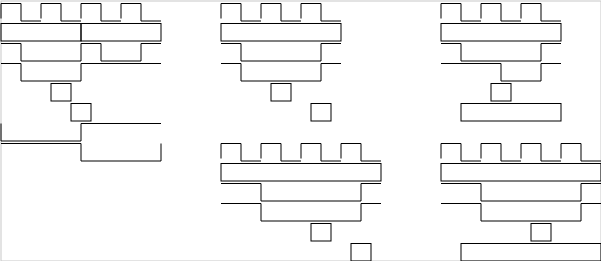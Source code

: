 <?xml version="1.0" encoding="UTF-8"?>
<dia:diagram xmlns:dia="http://www.lysator.liu.se/~alla/dia/">
  <dia:layer name="Background" visible="true" active="true">
    <dia:object type="Standard - Box" version="0" id="O0">
      <dia:attribute name="obj_pos">
        <dia:point val="8,9"/>
      </dia:attribute>
      <dia:attribute name="obj_bb">
        <dia:rectangle val="8,9;38,22"/>
      </dia:attribute>
      <dia:attribute name="elem_corner">
        <dia:point val="8,9"/>
      </dia:attribute>
      <dia:attribute name="elem_width">
        <dia:real val="30"/>
      </dia:attribute>
      <dia:attribute name="elem_height">
        <dia:real val="13"/>
      </dia:attribute>
      <dia:attribute name="border_width">
        <dia:real val="0"/>
      </dia:attribute>
      <dia:attribute name="border_color">
        <dia:color val="#c7c7c7"/>
      </dia:attribute>
      <dia:attribute name="show_background">
        <dia:boolean val="false"/>
      </dia:attribute>
    </dia:object>
    <dia:object type="Standard - Line" version="0" id="O1">
      <dia:attribute name="obj_pos">
        <dia:point val="8,9.875"/>
      </dia:attribute>
      <dia:attribute name="obj_bb">
        <dia:rectangle val="8,9.125;8,9.875"/>
      </dia:attribute>
      <dia:attribute name="conn_endpoints">
        <dia:point val="8,9.875"/>
        <dia:point val="8,9.125"/>
      </dia:attribute>
      <dia:attribute name="numcp">
        <dia:int val="1"/>
      </dia:attribute>
      <dia:attribute name="line_width">
        <dia:real val="0"/>
      </dia:attribute>
    </dia:object>
    <dia:object type="Standard - Line" version="0" id="O2">
      <dia:attribute name="obj_pos">
        <dia:point val="8,9.125"/>
      </dia:attribute>
      <dia:attribute name="obj_bb">
        <dia:rectangle val="8,9.125;9,9.125"/>
      </dia:attribute>
      <dia:attribute name="conn_endpoints">
        <dia:point val="8,9.125"/>
        <dia:point val="9,9.125"/>
      </dia:attribute>
      <dia:attribute name="numcp">
        <dia:int val="1"/>
      </dia:attribute>
      <dia:attribute name="line_width">
        <dia:real val="0"/>
      </dia:attribute>
    </dia:object>
    <dia:object type="Standard - Line" version="0" id="O3">
      <dia:attribute name="obj_pos">
        <dia:point val="9,9.125"/>
      </dia:attribute>
      <dia:attribute name="obj_bb">
        <dia:rectangle val="9,9.125;9,10"/>
      </dia:attribute>
      <dia:attribute name="conn_endpoints">
        <dia:point val="9,9.125"/>
        <dia:point val="9,10"/>
      </dia:attribute>
      <dia:attribute name="numcp">
        <dia:int val="1"/>
      </dia:attribute>
      <dia:attribute name="line_width">
        <dia:real val="0"/>
      </dia:attribute>
    </dia:object>
    <dia:object type="Standard - Line" version="0" id="O4">
      <dia:attribute name="obj_pos">
        <dia:point val="9,10"/>
      </dia:attribute>
      <dia:attribute name="obj_bb">
        <dia:rectangle val="9,10;10,10"/>
      </dia:attribute>
      <dia:attribute name="conn_endpoints">
        <dia:point val="9,10"/>
        <dia:point val="10,10"/>
      </dia:attribute>
      <dia:attribute name="numcp">
        <dia:int val="1"/>
      </dia:attribute>
      <dia:attribute name="line_width">
        <dia:real val="0"/>
      </dia:attribute>
    </dia:object>
    <dia:object type="Standard - Line" version="0" id="O5">
      <dia:attribute name="obj_pos">
        <dia:point val="10,9.875"/>
      </dia:attribute>
      <dia:attribute name="obj_bb">
        <dia:rectangle val="10,9.125;10,9.875"/>
      </dia:attribute>
      <dia:attribute name="conn_endpoints">
        <dia:point val="10,9.875"/>
        <dia:point val="10,9.125"/>
      </dia:attribute>
      <dia:attribute name="numcp">
        <dia:int val="1"/>
      </dia:attribute>
      <dia:attribute name="line_width">
        <dia:real val="0"/>
      </dia:attribute>
    </dia:object>
    <dia:object type="Standard - Line" version="0" id="O6">
      <dia:attribute name="obj_pos">
        <dia:point val="10,9.125"/>
      </dia:attribute>
      <dia:attribute name="obj_bb">
        <dia:rectangle val="10,9.125;11,9.125"/>
      </dia:attribute>
      <dia:attribute name="conn_endpoints">
        <dia:point val="10,9.125"/>
        <dia:point val="11,9.125"/>
      </dia:attribute>
      <dia:attribute name="numcp">
        <dia:int val="1"/>
      </dia:attribute>
      <dia:attribute name="line_width">
        <dia:real val="0"/>
      </dia:attribute>
    </dia:object>
    <dia:object type="Standard - Line" version="0" id="O7">
      <dia:attribute name="obj_pos">
        <dia:point val="11,9.125"/>
      </dia:attribute>
      <dia:attribute name="obj_bb">
        <dia:rectangle val="11,9.125;11,10"/>
      </dia:attribute>
      <dia:attribute name="conn_endpoints">
        <dia:point val="11,9.125"/>
        <dia:point val="11,10"/>
      </dia:attribute>
      <dia:attribute name="numcp">
        <dia:int val="1"/>
      </dia:attribute>
      <dia:attribute name="line_width">
        <dia:real val="0"/>
      </dia:attribute>
    </dia:object>
    <dia:object type="Standard - Line" version="0" id="O8">
      <dia:attribute name="obj_pos">
        <dia:point val="11,10"/>
      </dia:attribute>
      <dia:attribute name="obj_bb">
        <dia:rectangle val="11,10;12,10"/>
      </dia:attribute>
      <dia:attribute name="conn_endpoints">
        <dia:point val="11,10"/>
        <dia:point val="12,10"/>
      </dia:attribute>
      <dia:attribute name="numcp">
        <dia:int val="1"/>
      </dia:attribute>
      <dia:attribute name="line_width">
        <dia:real val="0"/>
      </dia:attribute>
    </dia:object>
    <dia:object type="Standard - Line" version="0" id="O9">
      <dia:attribute name="obj_pos">
        <dia:point val="12,9.875"/>
      </dia:attribute>
      <dia:attribute name="obj_bb">
        <dia:rectangle val="12,9.125;12,9.875"/>
      </dia:attribute>
      <dia:attribute name="conn_endpoints">
        <dia:point val="12,9.875"/>
        <dia:point val="12,9.125"/>
      </dia:attribute>
      <dia:attribute name="numcp">
        <dia:int val="1"/>
      </dia:attribute>
      <dia:attribute name="line_width">
        <dia:real val="0"/>
      </dia:attribute>
    </dia:object>
    <dia:object type="Standard - Line" version="0" id="O10">
      <dia:attribute name="obj_pos">
        <dia:point val="12,9.125"/>
      </dia:attribute>
      <dia:attribute name="obj_bb">
        <dia:rectangle val="12,9.125;13,9.125"/>
      </dia:attribute>
      <dia:attribute name="conn_endpoints">
        <dia:point val="12,9.125"/>
        <dia:point val="13,9.125"/>
      </dia:attribute>
      <dia:attribute name="numcp">
        <dia:int val="1"/>
      </dia:attribute>
      <dia:attribute name="line_width">
        <dia:real val="0"/>
      </dia:attribute>
    </dia:object>
    <dia:object type="Standard - Line" version="0" id="O11">
      <dia:attribute name="obj_pos">
        <dia:point val="13,9.125"/>
      </dia:attribute>
      <dia:attribute name="obj_bb">
        <dia:rectangle val="13,9.125;13,10"/>
      </dia:attribute>
      <dia:attribute name="conn_endpoints">
        <dia:point val="13,9.125"/>
        <dia:point val="13,10"/>
      </dia:attribute>
      <dia:attribute name="numcp">
        <dia:int val="1"/>
      </dia:attribute>
      <dia:attribute name="line_width">
        <dia:real val="0"/>
      </dia:attribute>
    </dia:object>
    <dia:object type="Standard - Line" version="0" id="O12">
      <dia:attribute name="obj_pos">
        <dia:point val="13,10"/>
      </dia:attribute>
      <dia:attribute name="obj_bb">
        <dia:rectangle val="13,10;14,10"/>
      </dia:attribute>
      <dia:attribute name="conn_endpoints">
        <dia:point val="13,10"/>
        <dia:point val="14,10"/>
      </dia:attribute>
      <dia:attribute name="numcp">
        <dia:int val="1"/>
      </dia:attribute>
      <dia:attribute name="line_width">
        <dia:real val="0"/>
      </dia:attribute>
    </dia:object>
    <dia:object type="Standard - Line" version="0" id="O13">
      <dia:attribute name="obj_pos">
        <dia:point val="14,9.875"/>
      </dia:attribute>
      <dia:attribute name="obj_bb">
        <dia:rectangle val="14,9.125;14,9.875"/>
      </dia:attribute>
      <dia:attribute name="conn_endpoints">
        <dia:point val="14,9.875"/>
        <dia:point val="14,9.125"/>
      </dia:attribute>
      <dia:attribute name="numcp">
        <dia:int val="1"/>
      </dia:attribute>
      <dia:attribute name="line_width">
        <dia:real val="0"/>
      </dia:attribute>
    </dia:object>
    <dia:object type="Standard - Line" version="0" id="O14">
      <dia:attribute name="obj_pos">
        <dia:point val="14,9.125"/>
      </dia:attribute>
      <dia:attribute name="obj_bb">
        <dia:rectangle val="14,9.125;15,9.125"/>
      </dia:attribute>
      <dia:attribute name="conn_endpoints">
        <dia:point val="14,9.125"/>
        <dia:point val="15,9.125"/>
      </dia:attribute>
      <dia:attribute name="numcp">
        <dia:int val="1"/>
      </dia:attribute>
      <dia:attribute name="line_width">
        <dia:real val="0"/>
      </dia:attribute>
    </dia:object>
    <dia:object type="Standard - Line" version="0" id="O15">
      <dia:attribute name="obj_pos">
        <dia:point val="15,9.125"/>
      </dia:attribute>
      <dia:attribute name="obj_bb">
        <dia:rectangle val="15,9.125;15,10"/>
      </dia:attribute>
      <dia:attribute name="conn_endpoints">
        <dia:point val="15,9.125"/>
        <dia:point val="15,10"/>
      </dia:attribute>
      <dia:attribute name="numcp">
        <dia:int val="1"/>
      </dia:attribute>
      <dia:attribute name="line_width">
        <dia:real val="0"/>
      </dia:attribute>
    </dia:object>
    <dia:object type="Standard - Line" version="0" id="O16">
      <dia:attribute name="obj_pos">
        <dia:point val="15,10"/>
      </dia:attribute>
      <dia:attribute name="obj_bb">
        <dia:rectangle val="15,10;16,10"/>
      </dia:attribute>
      <dia:attribute name="conn_endpoints">
        <dia:point val="15,10"/>
        <dia:point val="16,10"/>
      </dia:attribute>
      <dia:attribute name="numcp">
        <dia:int val="1"/>
      </dia:attribute>
      <dia:attribute name="line_width">
        <dia:real val="0"/>
      </dia:attribute>
    </dia:object>
    <dia:object type="Standard - Box" version="0" id="O17">
      <dia:attribute name="obj_pos">
        <dia:point val="8,10.125"/>
      </dia:attribute>
      <dia:attribute name="obj_bb">
        <dia:rectangle val="8,10.125;12,11"/>
      </dia:attribute>
      <dia:attribute name="elem_corner">
        <dia:point val="8,10.125"/>
      </dia:attribute>
      <dia:attribute name="elem_width">
        <dia:real val="4"/>
      </dia:attribute>
      <dia:attribute name="elem_height">
        <dia:real val="0.875"/>
      </dia:attribute>
      <dia:attribute name="border_width">
        <dia:real val="0"/>
      </dia:attribute>
      <dia:attribute name="show_background">
        <dia:boolean val="false"/>
      </dia:attribute>
    </dia:object>
    <dia:object type="Standard - Box" version="0" id="O18">
      <dia:attribute name="obj_pos">
        <dia:point val="12,10.125"/>
      </dia:attribute>
      <dia:attribute name="obj_bb">
        <dia:rectangle val="12,10.125;16,11"/>
      </dia:attribute>
      <dia:attribute name="elem_corner">
        <dia:point val="12,10.125"/>
      </dia:attribute>
      <dia:attribute name="elem_width">
        <dia:real val="4"/>
      </dia:attribute>
      <dia:attribute name="elem_height">
        <dia:real val="0.875"/>
      </dia:attribute>
      <dia:attribute name="border_width">
        <dia:real val="0"/>
      </dia:attribute>
      <dia:attribute name="show_background">
        <dia:boolean val="false"/>
      </dia:attribute>
    </dia:object>
    <dia:object type="Standard - Line" version="0" id="O19">
      <dia:attribute name="obj_pos">
        <dia:point val="8,11.125"/>
      </dia:attribute>
      <dia:attribute name="obj_bb">
        <dia:rectangle val="8,11.125;9,11.125"/>
      </dia:attribute>
      <dia:attribute name="conn_endpoints">
        <dia:point val="8,11.125"/>
        <dia:point val="9,11.125"/>
      </dia:attribute>
      <dia:attribute name="numcp">
        <dia:int val="1"/>
      </dia:attribute>
      <dia:attribute name="line_width">
        <dia:real val="0"/>
      </dia:attribute>
    </dia:object>
    <dia:object type="Standard - Line" version="0" id="O20">
      <dia:attribute name="obj_pos">
        <dia:point val="9,11.125"/>
      </dia:attribute>
      <dia:attribute name="obj_bb">
        <dia:rectangle val="9,11.125;9,12"/>
      </dia:attribute>
      <dia:attribute name="conn_endpoints">
        <dia:point val="9,11.125"/>
        <dia:point val="9,12"/>
      </dia:attribute>
      <dia:attribute name="numcp">
        <dia:int val="1"/>
      </dia:attribute>
      <dia:attribute name="line_width">
        <dia:real val="0"/>
      </dia:attribute>
    </dia:object>
    <dia:object type="Standard - Line" version="0" id="O21">
      <dia:attribute name="obj_pos">
        <dia:point val="9,12"/>
      </dia:attribute>
      <dia:attribute name="obj_bb">
        <dia:rectangle val="9,12;12,12"/>
      </dia:attribute>
      <dia:attribute name="conn_endpoints">
        <dia:point val="9,12"/>
        <dia:point val="12,12"/>
      </dia:attribute>
      <dia:attribute name="numcp">
        <dia:int val="1"/>
      </dia:attribute>
      <dia:attribute name="line_width">
        <dia:real val="0"/>
      </dia:attribute>
    </dia:object>
    <dia:object type="Standard - Line" version="0" id="O22">
      <dia:attribute name="obj_pos">
        <dia:point val="12,12"/>
      </dia:attribute>
      <dia:attribute name="obj_bb">
        <dia:rectangle val="12,11.125;12,12"/>
      </dia:attribute>
      <dia:attribute name="conn_endpoints">
        <dia:point val="12,12"/>
        <dia:point val="12,11.125"/>
      </dia:attribute>
      <dia:attribute name="numcp">
        <dia:int val="1"/>
      </dia:attribute>
      <dia:attribute name="line_width">
        <dia:real val="0"/>
      </dia:attribute>
    </dia:object>
    <dia:object type="Standard - Line" version="0" id="O23">
      <dia:attribute name="obj_pos">
        <dia:point val="12,11.125"/>
      </dia:attribute>
      <dia:attribute name="obj_bb">
        <dia:rectangle val="12,11.125;13,11.125"/>
      </dia:attribute>
      <dia:attribute name="conn_endpoints">
        <dia:point val="12,11.125"/>
        <dia:point val="13,11.125"/>
      </dia:attribute>
      <dia:attribute name="numcp">
        <dia:int val="1"/>
      </dia:attribute>
      <dia:attribute name="line_width">
        <dia:real val="0"/>
      </dia:attribute>
    </dia:object>
    <dia:object type="Standard - Line" version="0" id="O24">
      <dia:attribute name="obj_pos">
        <dia:point val="13,11.125"/>
      </dia:attribute>
      <dia:attribute name="obj_bb">
        <dia:rectangle val="13,11.125;13,12"/>
      </dia:attribute>
      <dia:attribute name="conn_endpoints">
        <dia:point val="13,11.125"/>
        <dia:point val="13,12"/>
      </dia:attribute>
      <dia:attribute name="numcp">
        <dia:int val="1"/>
      </dia:attribute>
      <dia:attribute name="line_width">
        <dia:real val="0"/>
      </dia:attribute>
    </dia:object>
    <dia:object type="Standard - Line" version="0" id="O25">
      <dia:attribute name="obj_pos">
        <dia:point val="13,12"/>
      </dia:attribute>
      <dia:attribute name="obj_bb">
        <dia:rectangle val="13,12;15,12"/>
      </dia:attribute>
      <dia:attribute name="conn_endpoints">
        <dia:point val="13,12"/>
        <dia:point val="15,12"/>
      </dia:attribute>
      <dia:attribute name="numcp">
        <dia:int val="1"/>
      </dia:attribute>
      <dia:attribute name="line_width">
        <dia:real val="0"/>
      </dia:attribute>
    </dia:object>
    <dia:object type="Standard - Line" version="0" id="O26">
      <dia:attribute name="obj_pos">
        <dia:point val="15,12"/>
      </dia:attribute>
      <dia:attribute name="obj_bb">
        <dia:rectangle val="15,11.125;15,12"/>
      </dia:attribute>
      <dia:attribute name="conn_endpoints">
        <dia:point val="15,12"/>
        <dia:point val="15,11.125"/>
      </dia:attribute>
      <dia:attribute name="numcp">
        <dia:int val="1"/>
      </dia:attribute>
      <dia:attribute name="line_width">
        <dia:real val="0"/>
      </dia:attribute>
    </dia:object>
    <dia:object type="Standard - Line" version="0" id="O27">
      <dia:attribute name="obj_pos">
        <dia:point val="15,11.125"/>
      </dia:attribute>
      <dia:attribute name="obj_bb">
        <dia:rectangle val="15,11.125;16,11.125"/>
      </dia:attribute>
      <dia:attribute name="conn_endpoints">
        <dia:point val="15,11.125"/>
        <dia:point val="16,11.125"/>
      </dia:attribute>
      <dia:attribute name="numcp">
        <dia:int val="1"/>
      </dia:attribute>
      <dia:attribute name="line_width">
        <dia:real val="0"/>
      </dia:attribute>
    </dia:object>
    <dia:object type="Standard - Line" version="0" id="O28">
      <dia:attribute name="obj_pos">
        <dia:point val="8,12.125"/>
      </dia:attribute>
      <dia:attribute name="obj_bb">
        <dia:rectangle val="8,12.125;9,12.125"/>
      </dia:attribute>
      <dia:attribute name="conn_endpoints">
        <dia:point val="8,12.125"/>
        <dia:point val="9,12.125"/>
      </dia:attribute>
      <dia:attribute name="numcp">
        <dia:int val="1"/>
      </dia:attribute>
      <dia:attribute name="line_width">
        <dia:real val="0"/>
      </dia:attribute>
    </dia:object>
    <dia:object type="Standard - Line" version="0" id="O29">
      <dia:attribute name="obj_pos">
        <dia:point val="9,12.125"/>
      </dia:attribute>
      <dia:attribute name="obj_bb">
        <dia:rectangle val="9,12.125;9,13"/>
      </dia:attribute>
      <dia:attribute name="conn_endpoints">
        <dia:point val="9,12.125"/>
        <dia:point val="9,13"/>
      </dia:attribute>
      <dia:attribute name="numcp">
        <dia:int val="1"/>
      </dia:attribute>
      <dia:attribute name="line_width">
        <dia:real val="0"/>
      </dia:attribute>
    </dia:object>
    <dia:object type="Standard - Line" version="0" id="O30">
      <dia:attribute name="obj_pos">
        <dia:point val="9,13"/>
      </dia:attribute>
      <dia:attribute name="obj_bb">
        <dia:rectangle val="9,13;12,13"/>
      </dia:attribute>
      <dia:attribute name="conn_endpoints">
        <dia:point val="9,13"/>
        <dia:point val="12,13"/>
      </dia:attribute>
      <dia:attribute name="numcp">
        <dia:int val="1"/>
      </dia:attribute>
      <dia:attribute name="line_width">
        <dia:real val="0"/>
      </dia:attribute>
    </dia:object>
    <dia:object type="Standard - Line" version="0" id="O31">
      <dia:attribute name="obj_pos">
        <dia:point val="12,13"/>
      </dia:attribute>
      <dia:attribute name="obj_bb">
        <dia:rectangle val="12,12.125;12,13"/>
      </dia:attribute>
      <dia:attribute name="conn_endpoints">
        <dia:point val="12,13"/>
        <dia:point val="12,12.125"/>
      </dia:attribute>
      <dia:attribute name="numcp">
        <dia:int val="1"/>
      </dia:attribute>
      <dia:attribute name="line_width">
        <dia:real val="0"/>
      </dia:attribute>
    </dia:object>
    <dia:object type="Standard - Line" version="0" id="O32">
      <dia:attribute name="obj_pos">
        <dia:point val="12,12.125"/>
      </dia:attribute>
      <dia:attribute name="obj_bb">
        <dia:rectangle val="12,12.125;16,12.125"/>
      </dia:attribute>
      <dia:attribute name="conn_endpoints">
        <dia:point val="12,12.125"/>
        <dia:point val="16,12.125"/>
      </dia:attribute>
      <dia:attribute name="numcp">
        <dia:int val="1"/>
      </dia:attribute>
      <dia:attribute name="line_width">
        <dia:real val="0"/>
      </dia:attribute>
    </dia:object>
    <dia:object type="Standard - Line" version="0" id="O33">
      <dia:attribute name="obj_pos">
        <dia:point val="8,15.125"/>
      </dia:attribute>
      <dia:attribute name="obj_bb">
        <dia:rectangle val="8,15.125;8,16"/>
      </dia:attribute>
      <dia:attribute name="conn_endpoints">
        <dia:point val="8,15.125"/>
        <dia:point val="8,16"/>
      </dia:attribute>
      <dia:attribute name="numcp">
        <dia:int val="1"/>
      </dia:attribute>
      <dia:attribute name="line_width">
        <dia:real val="0"/>
      </dia:attribute>
    </dia:object>
    <dia:object type="Standard - Line" version="0" id="O34">
      <dia:attribute name="obj_pos">
        <dia:point val="8,16"/>
      </dia:attribute>
      <dia:attribute name="obj_bb">
        <dia:rectangle val="8,16;12,16"/>
      </dia:attribute>
      <dia:attribute name="conn_endpoints">
        <dia:point val="8,16"/>
        <dia:point val="12,16"/>
      </dia:attribute>
      <dia:attribute name="numcp">
        <dia:int val="1"/>
      </dia:attribute>
      <dia:attribute name="line_width">
        <dia:real val="0"/>
      </dia:attribute>
    </dia:object>
    <dia:object type="Standard - Line" version="0" id="O35">
      <dia:attribute name="obj_pos">
        <dia:point val="12,16"/>
      </dia:attribute>
      <dia:attribute name="obj_bb">
        <dia:rectangle val="12,15.125;12,16"/>
      </dia:attribute>
      <dia:attribute name="conn_endpoints">
        <dia:point val="12,16"/>
        <dia:point val="12,15.125"/>
      </dia:attribute>
      <dia:attribute name="numcp">
        <dia:int val="1"/>
      </dia:attribute>
      <dia:attribute name="line_width">
        <dia:real val="0"/>
      </dia:attribute>
    </dia:object>
    <dia:object type="Standard - Line" version="0" id="O36">
      <dia:attribute name="obj_pos">
        <dia:point val="12,15.125"/>
      </dia:attribute>
      <dia:attribute name="obj_bb">
        <dia:rectangle val="12,15.125;16,15.125"/>
      </dia:attribute>
      <dia:attribute name="conn_endpoints">
        <dia:point val="12,15.125"/>
        <dia:point val="16,15.125"/>
      </dia:attribute>
      <dia:attribute name="numcp">
        <dia:int val="1"/>
      </dia:attribute>
      <dia:attribute name="line_width">
        <dia:real val="0"/>
      </dia:attribute>
    </dia:object>
    <dia:object type="Standard - Line" version="0" id="O37">
      <dia:attribute name="obj_pos">
        <dia:point val="8,16.125"/>
      </dia:attribute>
      <dia:attribute name="obj_bb">
        <dia:rectangle val="8,16.125;12,16.125"/>
      </dia:attribute>
      <dia:attribute name="conn_endpoints">
        <dia:point val="8,16.125"/>
        <dia:point val="12,16.125"/>
      </dia:attribute>
      <dia:attribute name="numcp">
        <dia:int val="1"/>
      </dia:attribute>
      <dia:attribute name="line_width">
        <dia:real val="0"/>
      </dia:attribute>
    </dia:object>
    <dia:object type="Standard - Line" version="0" id="O38">
      <dia:attribute name="obj_pos">
        <dia:point val="12,16.125"/>
      </dia:attribute>
      <dia:attribute name="obj_bb">
        <dia:rectangle val="12,16.125;12,17"/>
      </dia:attribute>
      <dia:attribute name="conn_endpoints">
        <dia:point val="12,16.125"/>
        <dia:point val="12,17"/>
      </dia:attribute>
      <dia:attribute name="numcp">
        <dia:int val="1"/>
      </dia:attribute>
      <dia:attribute name="line_width">
        <dia:real val="0"/>
      </dia:attribute>
    </dia:object>
    <dia:object type="Standard - Line" version="0" id="O39">
      <dia:attribute name="obj_pos">
        <dia:point val="12,17"/>
      </dia:attribute>
      <dia:attribute name="obj_bb">
        <dia:rectangle val="12,17;16,17"/>
      </dia:attribute>
      <dia:attribute name="conn_endpoints">
        <dia:point val="12,17"/>
        <dia:point val="16,17"/>
      </dia:attribute>
      <dia:attribute name="numcp">
        <dia:int val="1"/>
      </dia:attribute>
      <dia:attribute name="line_width">
        <dia:real val="0"/>
      </dia:attribute>
    </dia:object>
    <dia:object type="Standard - Line" version="0" id="O40">
      <dia:attribute name="obj_pos">
        <dia:point val="16,17"/>
      </dia:attribute>
      <dia:attribute name="obj_bb">
        <dia:rectangle val="16,16.125;16,17"/>
      </dia:attribute>
      <dia:attribute name="conn_endpoints">
        <dia:point val="16,17"/>
        <dia:point val="16,16.125"/>
      </dia:attribute>
      <dia:attribute name="numcp">
        <dia:int val="1"/>
      </dia:attribute>
      <dia:attribute name="line_width">
        <dia:real val="0"/>
      </dia:attribute>
    </dia:object>
    <dia:object type="Standard - Box" version="0" id="O41">
      <dia:attribute name="obj_pos">
        <dia:point val="10.5,13.125"/>
      </dia:attribute>
      <dia:attribute name="obj_bb">
        <dia:rectangle val="10.5,13.125;11.5,14"/>
      </dia:attribute>
      <dia:attribute name="elem_corner">
        <dia:point val="10.5,13.125"/>
      </dia:attribute>
      <dia:attribute name="elem_width">
        <dia:real val="1"/>
      </dia:attribute>
      <dia:attribute name="elem_height">
        <dia:real val="0.875"/>
      </dia:attribute>
      <dia:attribute name="border_width">
        <dia:real val="0"/>
      </dia:attribute>
      <dia:attribute name="show_background">
        <dia:boolean val="false"/>
      </dia:attribute>
    </dia:object>
    <dia:object type="Standard - Box" version="0" id="O42">
      <dia:attribute name="obj_pos">
        <dia:point val="11.5,14.125"/>
      </dia:attribute>
      <dia:attribute name="obj_bb">
        <dia:rectangle val="11.5,14.125;12.5,15"/>
      </dia:attribute>
      <dia:attribute name="elem_corner">
        <dia:point val="11.5,14.125"/>
      </dia:attribute>
      <dia:attribute name="elem_width">
        <dia:real val="1"/>
      </dia:attribute>
      <dia:attribute name="elem_height">
        <dia:real val="0.875"/>
      </dia:attribute>
      <dia:attribute name="border_width">
        <dia:real val="0"/>
      </dia:attribute>
      <dia:attribute name="show_background">
        <dia:boolean val="false"/>
      </dia:attribute>
    </dia:object>
    <dia:object type="Standard - Line" version="0" id="O43">
      <dia:attribute name="obj_pos">
        <dia:point val="19,9.875"/>
      </dia:attribute>
      <dia:attribute name="obj_bb">
        <dia:rectangle val="19,9.125;19,9.875"/>
      </dia:attribute>
      <dia:attribute name="conn_endpoints">
        <dia:point val="19,9.875"/>
        <dia:point val="19,9.125"/>
      </dia:attribute>
      <dia:attribute name="numcp">
        <dia:int val="1"/>
      </dia:attribute>
      <dia:attribute name="line_width">
        <dia:real val="0"/>
      </dia:attribute>
    </dia:object>
    <dia:object type="Standard - Line" version="0" id="O44">
      <dia:attribute name="obj_pos">
        <dia:point val="19,9.125"/>
      </dia:attribute>
      <dia:attribute name="obj_bb">
        <dia:rectangle val="19,9.125;20,9.125"/>
      </dia:attribute>
      <dia:attribute name="conn_endpoints">
        <dia:point val="19,9.125"/>
        <dia:point val="20,9.125"/>
      </dia:attribute>
      <dia:attribute name="numcp">
        <dia:int val="1"/>
      </dia:attribute>
      <dia:attribute name="line_width">
        <dia:real val="0"/>
      </dia:attribute>
    </dia:object>
    <dia:object type="Standard - Line" version="0" id="O45">
      <dia:attribute name="obj_pos">
        <dia:point val="20,9.125"/>
      </dia:attribute>
      <dia:attribute name="obj_bb">
        <dia:rectangle val="20,9.125;20,10"/>
      </dia:attribute>
      <dia:attribute name="conn_endpoints">
        <dia:point val="20,9.125"/>
        <dia:point val="20,10"/>
      </dia:attribute>
      <dia:attribute name="numcp">
        <dia:int val="1"/>
      </dia:attribute>
      <dia:attribute name="line_width">
        <dia:real val="0"/>
      </dia:attribute>
    </dia:object>
    <dia:object type="Standard - Line" version="0" id="O46">
      <dia:attribute name="obj_pos">
        <dia:point val="20,10"/>
      </dia:attribute>
      <dia:attribute name="obj_bb">
        <dia:rectangle val="20,10;21,10"/>
      </dia:attribute>
      <dia:attribute name="conn_endpoints">
        <dia:point val="20,10"/>
        <dia:point val="21,10"/>
      </dia:attribute>
      <dia:attribute name="numcp">
        <dia:int val="1"/>
      </dia:attribute>
      <dia:attribute name="line_width">
        <dia:real val="0"/>
      </dia:attribute>
    </dia:object>
    <dia:object type="Standard - Line" version="0" id="O47">
      <dia:attribute name="obj_pos">
        <dia:point val="21,9.875"/>
      </dia:attribute>
      <dia:attribute name="obj_bb">
        <dia:rectangle val="21,9.125;21,9.875"/>
      </dia:attribute>
      <dia:attribute name="conn_endpoints">
        <dia:point val="21,9.875"/>
        <dia:point val="21,9.125"/>
      </dia:attribute>
      <dia:attribute name="numcp">
        <dia:int val="1"/>
      </dia:attribute>
      <dia:attribute name="line_width">
        <dia:real val="0"/>
      </dia:attribute>
    </dia:object>
    <dia:object type="Standard - Line" version="0" id="O48">
      <dia:attribute name="obj_pos">
        <dia:point val="21,9.125"/>
      </dia:attribute>
      <dia:attribute name="obj_bb">
        <dia:rectangle val="21,9.125;22,9.125"/>
      </dia:attribute>
      <dia:attribute name="conn_endpoints">
        <dia:point val="21,9.125"/>
        <dia:point val="22,9.125"/>
      </dia:attribute>
      <dia:attribute name="numcp">
        <dia:int val="1"/>
      </dia:attribute>
      <dia:attribute name="line_width">
        <dia:real val="0"/>
      </dia:attribute>
    </dia:object>
    <dia:object type="Standard - Line" version="0" id="O49">
      <dia:attribute name="obj_pos">
        <dia:point val="22,9.125"/>
      </dia:attribute>
      <dia:attribute name="obj_bb">
        <dia:rectangle val="22,9.125;22,10"/>
      </dia:attribute>
      <dia:attribute name="conn_endpoints">
        <dia:point val="22,9.125"/>
        <dia:point val="22,10"/>
      </dia:attribute>
      <dia:attribute name="numcp">
        <dia:int val="1"/>
      </dia:attribute>
      <dia:attribute name="line_width">
        <dia:real val="0"/>
      </dia:attribute>
    </dia:object>
    <dia:object type="Standard - Line" version="0" id="O50">
      <dia:attribute name="obj_pos">
        <dia:point val="22,10"/>
      </dia:attribute>
      <dia:attribute name="obj_bb">
        <dia:rectangle val="22,10;23,10"/>
      </dia:attribute>
      <dia:attribute name="conn_endpoints">
        <dia:point val="22,10"/>
        <dia:point val="23,10"/>
      </dia:attribute>
      <dia:attribute name="numcp">
        <dia:int val="1"/>
      </dia:attribute>
      <dia:attribute name="line_width">
        <dia:real val="0"/>
      </dia:attribute>
    </dia:object>
    <dia:object type="Standard - Line" version="0" id="O51">
      <dia:attribute name="obj_pos">
        <dia:point val="23,9.875"/>
      </dia:attribute>
      <dia:attribute name="obj_bb">
        <dia:rectangle val="23,9.125;23,9.875"/>
      </dia:attribute>
      <dia:attribute name="conn_endpoints">
        <dia:point val="23,9.875"/>
        <dia:point val="23,9.125"/>
      </dia:attribute>
      <dia:attribute name="numcp">
        <dia:int val="1"/>
      </dia:attribute>
      <dia:attribute name="line_width">
        <dia:real val="0"/>
      </dia:attribute>
    </dia:object>
    <dia:object type="Standard - Line" version="0" id="O52">
      <dia:attribute name="obj_pos">
        <dia:point val="23,9.125"/>
      </dia:attribute>
      <dia:attribute name="obj_bb">
        <dia:rectangle val="23,9.125;24,9.125"/>
      </dia:attribute>
      <dia:attribute name="conn_endpoints">
        <dia:point val="23,9.125"/>
        <dia:point val="24,9.125"/>
      </dia:attribute>
      <dia:attribute name="numcp">
        <dia:int val="1"/>
      </dia:attribute>
      <dia:attribute name="line_width">
        <dia:real val="0"/>
      </dia:attribute>
    </dia:object>
    <dia:object type="Standard - Line" version="0" id="O53">
      <dia:attribute name="obj_pos">
        <dia:point val="24,9.125"/>
      </dia:attribute>
      <dia:attribute name="obj_bb">
        <dia:rectangle val="24,9.125;24,10"/>
      </dia:attribute>
      <dia:attribute name="conn_endpoints">
        <dia:point val="24,9.125"/>
        <dia:point val="24,10"/>
      </dia:attribute>
      <dia:attribute name="numcp">
        <dia:int val="1"/>
      </dia:attribute>
      <dia:attribute name="line_width">
        <dia:real val="0"/>
      </dia:attribute>
    </dia:object>
    <dia:object type="Standard - Line" version="0" id="O54">
      <dia:attribute name="obj_pos">
        <dia:point val="24,10"/>
      </dia:attribute>
      <dia:attribute name="obj_bb">
        <dia:rectangle val="24,10;25,10"/>
      </dia:attribute>
      <dia:attribute name="conn_endpoints">
        <dia:point val="24,10"/>
        <dia:point val="25,10"/>
      </dia:attribute>
      <dia:attribute name="numcp">
        <dia:int val="1"/>
      </dia:attribute>
      <dia:attribute name="line_width">
        <dia:real val="0"/>
      </dia:attribute>
    </dia:object>
    <dia:object type="Standard - Line" version="0" id="O55">
      <dia:attribute name="obj_pos">
        <dia:point val="30,9.875"/>
      </dia:attribute>
      <dia:attribute name="obj_bb">
        <dia:rectangle val="30,9.125;30,9.875"/>
      </dia:attribute>
      <dia:attribute name="conn_endpoints">
        <dia:point val="30,9.875"/>
        <dia:point val="30,9.125"/>
      </dia:attribute>
      <dia:attribute name="numcp">
        <dia:int val="1"/>
      </dia:attribute>
      <dia:attribute name="line_width">
        <dia:real val="0"/>
      </dia:attribute>
    </dia:object>
    <dia:object type="Standard - Line" version="0" id="O56">
      <dia:attribute name="obj_pos">
        <dia:point val="30,9.125"/>
      </dia:attribute>
      <dia:attribute name="obj_bb">
        <dia:rectangle val="30,9.125;31,9.125"/>
      </dia:attribute>
      <dia:attribute name="conn_endpoints">
        <dia:point val="30,9.125"/>
        <dia:point val="31,9.125"/>
      </dia:attribute>
      <dia:attribute name="numcp">
        <dia:int val="1"/>
      </dia:attribute>
      <dia:attribute name="line_width">
        <dia:real val="0"/>
      </dia:attribute>
    </dia:object>
    <dia:object type="Standard - Line" version="0" id="O57">
      <dia:attribute name="obj_pos">
        <dia:point val="31,9.125"/>
      </dia:attribute>
      <dia:attribute name="obj_bb">
        <dia:rectangle val="31,9.125;31,10"/>
      </dia:attribute>
      <dia:attribute name="conn_endpoints">
        <dia:point val="31,9.125"/>
        <dia:point val="31,10"/>
      </dia:attribute>
      <dia:attribute name="numcp">
        <dia:int val="1"/>
      </dia:attribute>
      <dia:attribute name="line_width">
        <dia:real val="0"/>
      </dia:attribute>
    </dia:object>
    <dia:object type="Standard - Line" version="0" id="O58">
      <dia:attribute name="obj_pos">
        <dia:point val="31,10"/>
      </dia:attribute>
      <dia:attribute name="obj_bb">
        <dia:rectangle val="31,10;32,10"/>
      </dia:attribute>
      <dia:attribute name="conn_endpoints">
        <dia:point val="31,10"/>
        <dia:point val="32,10"/>
      </dia:attribute>
      <dia:attribute name="numcp">
        <dia:int val="1"/>
      </dia:attribute>
      <dia:attribute name="line_width">
        <dia:real val="0"/>
      </dia:attribute>
    </dia:object>
    <dia:object type="Standard - Line" version="0" id="O59">
      <dia:attribute name="obj_pos">
        <dia:point val="32,9.875"/>
      </dia:attribute>
      <dia:attribute name="obj_bb">
        <dia:rectangle val="32,9.125;32,9.875"/>
      </dia:attribute>
      <dia:attribute name="conn_endpoints">
        <dia:point val="32,9.875"/>
        <dia:point val="32,9.125"/>
      </dia:attribute>
      <dia:attribute name="numcp">
        <dia:int val="1"/>
      </dia:attribute>
      <dia:attribute name="line_width">
        <dia:real val="0"/>
      </dia:attribute>
    </dia:object>
    <dia:object type="Standard - Line" version="0" id="O60">
      <dia:attribute name="obj_pos">
        <dia:point val="32,9.125"/>
      </dia:attribute>
      <dia:attribute name="obj_bb">
        <dia:rectangle val="32,9.125;33,9.125"/>
      </dia:attribute>
      <dia:attribute name="conn_endpoints">
        <dia:point val="32,9.125"/>
        <dia:point val="33,9.125"/>
      </dia:attribute>
      <dia:attribute name="numcp">
        <dia:int val="1"/>
      </dia:attribute>
      <dia:attribute name="line_width">
        <dia:real val="0"/>
      </dia:attribute>
    </dia:object>
    <dia:object type="Standard - Line" version="0" id="O61">
      <dia:attribute name="obj_pos">
        <dia:point val="33,9.125"/>
      </dia:attribute>
      <dia:attribute name="obj_bb">
        <dia:rectangle val="33,9.125;33,10"/>
      </dia:attribute>
      <dia:attribute name="conn_endpoints">
        <dia:point val="33,9.125"/>
        <dia:point val="33,10"/>
      </dia:attribute>
      <dia:attribute name="numcp">
        <dia:int val="1"/>
      </dia:attribute>
      <dia:attribute name="line_width">
        <dia:real val="0"/>
      </dia:attribute>
    </dia:object>
    <dia:object type="Standard - Line" version="0" id="O62">
      <dia:attribute name="obj_pos">
        <dia:point val="33,10"/>
      </dia:attribute>
      <dia:attribute name="obj_bb">
        <dia:rectangle val="33,10;34,10"/>
      </dia:attribute>
      <dia:attribute name="conn_endpoints">
        <dia:point val="33,10"/>
        <dia:point val="34,10"/>
      </dia:attribute>
      <dia:attribute name="numcp">
        <dia:int val="1"/>
      </dia:attribute>
      <dia:attribute name="line_width">
        <dia:real val="0"/>
      </dia:attribute>
    </dia:object>
    <dia:object type="Standard - Line" version="0" id="O63">
      <dia:attribute name="obj_pos">
        <dia:point val="34,9.875"/>
      </dia:attribute>
      <dia:attribute name="obj_bb">
        <dia:rectangle val="34,9.125;34,9.875"/>
      </dia:attribute>
      <dia:attribute name="conn_endpoints">
        <dia:point val="34,9.875"/>
        <dia:point val="34,9.125"/>
      </dia:attribute>
      <dia:attribute name="numcp">
        <dia:int val="1"/>
      </dia:attribute>
      <dia:attribute name="line_width">
        <dia:real val="0"/>
      </dia:attribute>
    </dia:object>
    <dia:object type="Standard - Line" version="0" id="O64">
      <dia:attribute name="obj_pos">
        <dia:point val="34,9.125"/>
      </dia:attribute>
      <dia:attribute name="obj_bb">
        <dia:rectangle val="34,9.125;35,9.125"/>
      </dia:attribute>
      <dia:attribute name="conn_endpoints">
        <dia:point val="34,9.125"/>
        <dia:point val="35,9.125"/>
      </dia:attribute>
      <dia:attribute name="numcp">
        <dia:int val="1"/>
      </dia:attribute>
      <dia:attribute name="line_width">
        <dia:real val="0"/>
      </dia:attribute>
    </dia:object>
    <dia:object type="Standard - Line" version="0" id="O65">
      <dia:attribute name="obj_pos">
        <dia:point val="35,9.125"/>
      </dia:attribute>
      <dia:attribute name="obj_bb">
        <dia:rectangle val="35,9.125;35,10"/>
      </dia:attribute>
      <dia:attribute name="conn_endpoints">
        <dia:point val="35,9.125"/>
        <dia:point val="35,10"/>
      </dia:attribute>
      <dia:attribute name="numcp">
        <dia:int val="1"/>
      </dia:attribute>
      <dia:attribute name="line_width">
        <dia:real val="0"/>
      </dia:attribute>
    </dia:object>
    <dia:object type="Standard - Line" version="0" id="O66">
      <dia:attribute name="obj_pos">
        <dia:point val="35,10"/>
      </dia:attribute>
      <dia:attribute name="obj_bb">
        <dia:rectangle val="35,10;36,10"/>
      </dia:attribute>
      <dia:attribute name="conn_endpoints">
        <dia:point val="35,10"/>
        <dia:point val="36,10"/>
      </dia:attribute>
      <dia:attribute name="numcp">
        <dia:int val="1"/>
      </dia:attribute>
      <dia:attribute name="line_width">
        <dia:real val="0"/>
      </dia:attribute>
    </dia:object>
    <dia:object type="Standard - Line" version="0" id="O67">
      <dia:attribute name="obj_pos">
        <dia:point val="19,16.875"/>
      </dia:attribute>
      <dia:attribute name="obj_bb">
        <dia:rectangle val="19,16.125;19,16.875"/>
      </dia:attribute>
      <dia:attribute name="conn_endpoints">
        <dia:point val="19,16.875"/>
        <dia:point val="19,16.125"/>
      </dia:attribute>
      <dia:attribute name="numcp">
        <dia:int val="1"/>
      </dia:attribute>
      <dia:attribute name="line_width">
        <dia:real val="0"/>
      </dia:attribute>
    </dia:object>
    <dia:object type="Standard - Line" version="0" id="O68">
      <dia:attribute name="obj_pos">
        <dia:point val="19,16.125"/>
      </dia:attribute>
      <dia:attribute name="obj_bb">
        <dia:rectangle val="19,16.125;20,16.125"/>
      </dia:attribute>
      <dia:attribute name="conn_endpoints">
        <dia:point val="19,16.125"/>
        <dia:point val="20,16.125"/>
      </dia:attribute>
      <dia:attribute name="numcp">
        <dia:int val="1"/>
      </dia:attribute>
      <dia:attribute name="line_width">
        <dia:real val="0"/>
      </dia:attribute>
    </dia:object>
    <dia:object type="Standard - Line" version="0" id="O69">
      <dia:attribute name="obj_pos">
        <dia:point val="20,16.125"/>
      </dia:attribute>
      <dia:attribute name="obj_bb">
        <dia:rectangle val="20,16.125;20,17"/>
      </dia:attribute>
      <dia:attribute name="conn_endpoints">
        <dia:point val="20,16.125"/>
        <dia:point val="20,17"/>
      </dia:attribute>
      <dia:attribute name="numcp">
        <dia:int val="1"/>
      </dia:attribute>
      <dia:attribute name="line_width">
        <dia:real val="0"/>
      </dia:attribute>
    </dia:object>
    <dia:object type="Standard - Line" version="0" id="O70">
      <dia:attribute name="obj_pos">
        <dia:point val="20,17"/>
      </dia:attribute>
      <dia:attribute name="obj_bb">
        <dia:rectangle val="20,17;21,17"/>
      </dia:attribute>
      <dia:attribute name="conn_endpoints">
        <dia:point val="20,17"/>
        <dia:point val="21,17"/>
      </dia:attribute>
      <dia:attribute name="numcp">
        <dia:int val="1"/>
      </dia:attribute>
      <dia:attribute name="line_width">
        <dia:real val="0"/>
      </dia:attribute>
    </dia:object>
    <dia:object type="Standard - Line" version="0" id="O71">
      <dia:attribute name="obj_pos">
        <dia:point val="21,16.875"/>
      </dia:attribute>
      <dia:attribute name="obj_bb">
        <dia:rectangle val="21,16.125;21,16.875"/>
      </dia:attribute>
      <dia:attribute name="conn_endpoints">
        <dia:point val="21,16.875"/>
        <dia:point val="21,16.125"/>
      </dia:attribute>
      <dia:attribute name="numcp">
        <dia:int val="1"/>
      </dia:attribute>
      <dia:attribute name="line_width">
        <dia:real val="0"/>
      </dia:attribute>
    </dia:object>
    <dia:object type="Standard - Line" version="0" id="O72">
      <dia:attribute name="obj_pos">
        <dia:point val="21,16.125"/>
      </dia:attribute>
      <dia:attribute name="obj_bb">
        <dia:rectangle val="21,16.125;22,16.125"/>
      </dia:attribute>
      <dia:attribute name="conn_endpoints">
        <dia:point val="21,16.125"/>
        <dia:point val="22,16.125"/>
      </dia:attribute>
      <dia:attribute name="numcp">
        <dia:int val="1"/>
      </dia:attribute>
      <dia:attribute name="line_width">
        <dia:real val="0"/>
      </dia:attribute>
    </dia:object>
    <dia:object type="Standard - Line" version="0" id="O73">
      <dia:attribute name="obj_pos">
        <dia:point val="22,16.125"/>
      </dia:attribute>
      <dia:attribute name="obj_bb">
        <dia:rectangle val="22,16.125;22,17"/>
      </dia:attribute>
      <dia:attribute name="conn_endpoints">
        <dia:point val="22,16.125"/>
        <dia:point val="22,17"/>
      </dia:attribute>
      <dia:attribute name="numcp">
        <dia:int val="1"/>
      </dia:attribute>
      <dia:attribute name="line_width">
        <dia:real val="0"/>
      </dia:attribute>
    </dia:object>
    <dia:object type="Standard - Line" version="0" id="O74">
      <dia:attribute name="obj_pos">
        <dia:point val="22,17"/>
      </dia:attribute>
      <dia:attribute name="obj_bb">
        <dia:rectangle val="22,17;23,17"/>
      </dia:attribute>
      <dia:attribute name="conn_endpoints">
        <dia:point val="22,17"/>
        <dia:point val="23,17"/>
      </dia:attribute>
      <dia:attribute name="numcp">
        <dia:int val="1"/>
      </dia:attribute>
      <dia:attribute name="line_width">
        <dia:real val="0"/>
      </dia:attribute>
    </dia:object>
    <dia:object type="Standard - Line" version="0" id="O75">
      <dia:attribute name="obj_pos">
        <dia:point val="23,16.875"/>
      </dia:attribute>
      <dia:attribute name="obj_bb">
        <dia:rectangle val="23,16.125;23,16.875"/>
      </dia:attribute>
      <dia:attribute name="conn_endpoints">
        <dia:point val="23,16.875"/>
        <dia:point val="23,16.125"/>
      </dia:attribute>
      <dia:attribute name="numcp">
        <dia:int val="1"/>
      </dia:attribute>
      <dia:attribute name="line_width">
        <dia:real val="0"/>
      </dia:attribute>
    </dia:object>
    <dia:object type="Standard - Line" version="0" id="O76">
      <dia:attribute name="obj_pos">
        <dia:point val="23,16.125"/>
      </dia:attribute>
      <dia:attribute name="obj_bb">
        <dia:rectangle val="23,16.125;24,16.125"/>
      </dia:attribute>
      <dia:attribute name="conn_endpoints">
        <dia:point val="23,16.125"/>
        <dia:point val="24,16.125"/>
      </dia:attribute>
      <dia:attribute name="numcp">
        <dia:int val="1"/>
      </dia:attribute>
      <dia:attribute name="line_width">
        <dia:real val="0"/>
      </dia:attribute>
    </dia:object>
    <dia:object type="Standard - Line" version="0" id="O77">
      <dia:attribute name="obj_pos">
        <dia:point val="24,16.125"/>
      </dia:attribute>
      <dia:attribute name="obj_bb">
        <dia:rectangle val="24,16.125;24,17"/>
      </dia:attribute>
      <dia:attribute name="conn_endpoints">
        <dia:point val="24,16.125"/>
        <dia:point val="24,17"/>
      </dia:attribute>
      <dia:attribute name="numcp">
        <dia:int val="1"/>
      </dia:attribute>
      <dia:attribute name="line_width">
        <dia:real val="0"/>
      </dia:attribute>
    </dia:object>
    <dia:object type="Standard - Line" version="0" id="O78">
      <dia:attribute name="obj_pos">
        <dia:point val="24,17"/>
      </dia:attribute>
      <dia:attribute name="obj_bb">
        <dia:rectangle val="24,17;25,17"/>
      </dia:attribute>
      <dia:attribute name="conn_endpoints">
        <dia:point val="24,17"/>
        <dia:point val="25,17"/>
      </dia:attribute>
      <dia:attribute name="numcp">
        <dia:int val="1"/>
      </dia:attribute>
      <dia:attribute name="line_width">
        <dia:real val="0"/>
      </dia:attribute>
    </dia:object>
    <dia:object type="Standard - Line" version="0" id="O79">
      <dia:attribute name="obj_pos">
        <dia:point val="25,16.875"/>
      </dia:attribute>
      <dia:attribute name="obj_bb">
        <dia:rectangle val="25,16.125;25,16.875"/>
      </dia:attribute>
      <dia:attribute name="conn_endpoints">
        <dia:point val="25,16.875"/>
        <dia:point val="25,16.125"/>
      </dia:attribute>
      <dia:attribute name="numcp">
        <dia:int val="1"/>
      </dia:attribute>
      <dia:attribute name="line_width">
        <dia:real val="0"/>
      </dia:attribute>
    </dia:object>
    <dia:object type="Standard - Line" version="0" id="O80">
      <dia:attribute name="obj_pos">
        <dia:point val="25,16.125"/>
      </dia:attribute>
      <dia:attribute name="obj_bb">
        <dia:rectangle val="25,16.125;26,16.125"/>
      </dia:attribute>
      <dia:attribute name="conn_endpoints">
        <dia:point val="25,16.125"/>
        <dia:point val="26,16.125"/>
      </dia:attribute>
      <dia:attribute name="numcp">
        <dia:int val="1"/>
      </dia:attribute>
      <dia:attribute name="line_width">
        <dia:real val="0"/>
      </dia:attribute>
    </dia:object>
    <dia:object type="Standard - Line" version="0" id="O81">
      <dia:attribute name="obj_pos">
        <dia:point val="26,16.125"/>
      </dia:attribute>
      <dia:attribute name="obj_bb">
        <dia:rectangle val="26,16.125;26,17"/>
      </dia:attribute>
      <dia:attribute name="conn_endpoints">
        <dia:point val="26,16.125"/>
        <dia:point val="26,17"/>
      </dia:attribute>
      <dia:attribute name="numcp">
        <dia:int val="1"/>
      </dia:attribute>
      <dia:attribute name="line_width">
        <dia:real val="0"/>
      </dia:attribute>
    </dia:object>
    <dia:object type="Standard - Line" version="0" id="O82">
      <dia:attribute name="obj_pos">
        <dia:point val="26,17"/>
      </dia:attribute>
      <dia:attribute name="obj_bb">
        <dia:rectangle val="26,17;27,17"/>
      </dia:attribute>
      <dia:attribute name="conn_endpoints">
        <dia:point val="26,17"/>
        <dia:point val="27,17"/>
      </dia:attribute>
      <dia:attribute name="numcp">
        <dia:int val="1"/>
      </dia:attribute>
      <dia:attribute name="line_width">
        <dia:real val="0"/>
      </dia:attribute>
    </dia:object>
    <dia:object type="Standard - Line" version="0" id="O83">
      <dia:attribute name="obj_pos">
        <dia:point val="30,16.875"/>
      </dia:attribute>
      <dia:attribute name="obj_bb">
        <dia:rectangle val="30,16.125;30,16.875"/>
      </dia:attribute>
      <dia:attribute name="conn_endpoints">
        <dia:point val="30,16.875"/>
        <dia:point val="30,16.125"/>
      </dia:attribute>
      <dia:attribute name="numcp">
        <dia:int val="1"/>
      </dia:attribute>
      <dia:attribute name="line_width">
        <dia:real val="0"/>
      </dia:attribute>
    </dia:object>
    <dia:object type="Standard - Line" version="0" id="O84">
      <dia:attribute name="obj_pos">
        <dia:point val="30,16.125"/>
      </dia:attribute>
      <dia:attribute name="obj_bb">
        <dia:rectangle val="30,16.125;31,16.125"/>
      </dia:attribute>
      <dia:attribute name="conn_endpoints">
        <dia:point val="30,16.125"/>
        <dia:point val="31,16.125"/>
      </dia:attribute>
      <dia:attribute name="numcp">
        <dia:int val="1"/>
      </dia:attribute>
      <dia:attribute name="line_width">
        <dia:real val="0"/>
      </dia:attribute>
    </dia:object>
    <dia:object type="Standard - Line" version="0" id="O85">
      <dia:attribute name="obj_pos">
        <dia:point val="31,16.125"/>
      </dia:attribute>
      <dia:attribute name="obj_bb">
        <dia:rectangle val="31,16.125;31,17"/>
      </dia:attribute>
      <dia:attribute name="conn_endpoints">
        <dia:point val="31,16.125"/>
        <dia:point val="31,17"/>
      </dia:attribute>
      <dia:attribute name="numcp">
        <dia:int val="1"/>
      </dia:attribute>
      <dia:attribute name="line_width">
        <dia:real val="0"/>
      </dia:attribute>
    </dia:object>
    <dia:object type="Standard - Line" version="0" id="O86">
      <dia:attribute name="obj_pos">
        <dia:point val="31,17"/>
      </dia:attribute>
      <dia:attribute name="obj_bb">
        <dia:rectangle val="31,17;32,17"/>
      </dia:attribute>
      <dia:attribute name="conn_endpoints">
        <dia:point val="31,17"/>
        <dia:point val="32,17"/>
      </dia:attribute>
      <dia:attribute name="numcp">
        <dia:int val="1"/>
      </dia:attribute>
      <dia:attribute name="line_width">
        <dia:real val="0"/>
      </dia:attribute>
    </dia:object>
    <dia:object type="Standard - Line" version="0" id="O87">
      <dia:attribute name="obj_pos">
        <dia:point val="32,16.875"/>
      </dia:attribute>
      <dia:attribute name="obj_bb">
        <dia:rectangle val="32,16.125;32,16.875"/>
      </dia:attribute>
      <dia:attribute name="conn_endpoints">
        <dia:point val="32,16.875"/>
        <dia:point val="32,16.125"/>
      </dia:attribute>
      <dia:attribute name="numcp">
        <dia:int val="1"/>
      </dia:attribute>
      <dia:attribute name="line_width">
        <dia:real val="0"/>
      </dia:attribute>
    </dia:object>
    <dia:object type="Standard - Line" version="0" id="O88">
      <dia:attribute name="obj_pos">
        <dia:point val="32,16.125"/>
      </dia:attribute>
      <dia:attribute name="obj_bb">
        <dia:rectangle val="32,16.125;33,16.125"/>
      </dia:attribute>
      <dia:attribute name="conn_endpoints">
        <dia:point val="32,16.125"/>
        <dia:point val="33,16.125"/>
      </dia:attribute>
      <dia:attribute name="numcp">
        <dia:int val="1"/>
      </dia:attribute>
      <dia:attribute name="line_width">
        <dia:real val="0"/>
      </dia:attribute>
    </dia:object>
    <dia:object type="Standard - Line" version="0" id="O89">
      <dia:attribute name="obj_pos">
        <dia:point val="33,16.125"/>
      </dia:attribute>
      <dia:attribute name="obj_bb">
        <dia:rectangle val="33,16.125;33,17"/>
      </dia:attribute>
      <dia:attribute name="conn_endpoints">
        <dia:point val="33,16.125"/>
        <dia:point val="33,17"/>
      </dia:attribute>
      <dia:attribute name="numcp">
        <dia:int val="1"/>
      </dia:attribute>
      <dia:attribute name="line_width">
        <dia:real val="0"/>
      </dia:attribute>
    </dia:object>
    <dia:object type="Standard - Line" version="0" id="O90">
      <dia:attribute name="obj_pos">
        <dia:point val="33,17"/>
      </dia:attribute>
      <dia:attribute name="obj_bb">
        <dia:rectangle val="33,17;34,17"/>
      </dia:attribute>
      <dia:attribute name="conn_endpoints">
        <dia:point val="33,17"/>
        <dia:point val="34,17"/>
      </dia:attribute>
      <dia:attribute name="numcp">
        <dia:int val="1"/>
      </dia:attribute>
      <dia:attribute name="line_width">
        <dia:real val="0"/>
      </dia:attribute>
    </dia:object>
    <dia:object type="Standard - Line" version="0" id="O91">
      <dia:attribute name="obj_pos">
        <dia:point val="34,16.875"/>
      </dia:attribute>
      <dia:attribute name="obj_bb">
        <dia:rectangle val="34,16.125;34,16.875"/>
      </dia:attribute>
      <dia:attribute name="conn_endpoints">
        <dia:point val="34,16.875"/>
        <dia:point val="34,16.125"/>
      </dia:attribute>
      <dia:attribute name="numcp">
        <dia:int val="1"/>
      </dia:attribute>
      <dia:attribute name="line_width">
        <dia:real val="0"/>
      </dia:attribute>
    </dia:object>
    <dia:object type="Standard - Line" version="0" id="O92">
      <dia:attribute name="obj_pos">
        <dia:point val="34,16.125"/>
      </dia:attribute>
      <dia:attribute name="obj_bb">
        <dia:rectangle val="34,16.125;35,16.125"/>
      </dia:attribute>
      <dia:attribute name="conn_endpoints">
        <dia:point val="34,16.125"/>
        <dia:point val="35,16.125"/>
      </dia:attribute>
      <dia:attribute name="numcp">
        <dia:int val="1"/>
      </dia:attribute>
      <dia:attribute name="line_width">
        <dia:real val="0"/>
      </dia:attribute>
    </dia:object>
    <dia:object type="Standard - Line" version="0" id="O93">
      <dia:attribute name="obj_pos">
        <dia:point val="35,16.125"/>
      </dia:attribute>
      <dia:attribute name="obj_bb">
        <dia:rectangle val="35,16.125;35,17"/>
      </dia:attribute>
      <dia:attribute name="conn_endpoints">
        <dia:point val="35,16.125"/>
        <dia:point val="35,17"/>
      </dia:attribute>
      <dia:attribute name="numcp">
        <dia:int val="1"/>
      </dia:attribute>
      <dia:attribute name="line_width">
        <dia:real val="0"/>
      </dia:attribute>
    </dia:object>
    <dia:object type="Standard - Line" version="0" id="O94">
      <dia:attribute name="obj_pos">
        <dia:point val="35,17"/>
      </dia:attribute>
      <dia:attribute name="obj_bb">
        <dia:rectangle val="35,17;36,17"/>
      </dia:attribute>
      <dia:attribute name="conn_endpoints">
        <dia:point val="35,17"/>
        <dia:point val="36,17"/>
      </dia:attribute>
      <dia:attribute name="numcp">
        <dia:int val="1"/>
      </dia:attribute>
      <dia:attribute name="line_width">
        <dia:real val="0"/>
      </dia:attribute>
    </dia:object>
    <dia:object type="Standard - Line" version="0" id="O95">
      <dia:attribute name="obj_pos">
        <dia:point val="36,16.875"/>
      </dia:attribute>
      <dia:attribute name="obj_bb">
        <dia:rectangle val="36,16.125;36,16.875"/>
      </dia:attribute>
      <dia:attribute name="conn_endpoints">
        <dia:point val="36,16.875"/>
        <dia:point val="36,16.125"/>
      </dia:attribute>
      <dia:attribute name="numcp">
        <dia:int val="1"/>
      </dia:attribute>
      <dia:attribute name="line_width">
        <dia:real val="0"/>
      </dia:attribute>
    </dia:object>
    <dia:object type="Standard - Line" version="0" id="O96">
      <dia:attribute name="obj_pos">
        <dia:point val="36,16.125"/>
      </dia:attribute>
      <dia:attribute name="obj_bb">
        <dia:rectangle val="36,16.125;37,16.125"/>
      </dia:attribute>
      <dia:attribute name="conn_endpoints">
        <dia:point val="36,16.125"/>
        <dia:point val="37,16.125"/>
      </dia:attribute>
      <dia:attribute name="numcp">
        <dia:int val="1"/>
      </dia:attribute>
      <dia:attribute name="line_width">
        <dia:real val="0"/>
      </dia:attribute>
    </dia:object>
    <dia:object type="Standard - Line" version="0" id="O97">
      <dia:attribute name="obj_pos">
        <dia:point val="37,16.125"/>
      </dia:attribute>
      <dia:attribute name="obj_bb">
        <dia:rectangle val="37,16.125;37,17"/>
      </dia:attribute>
      <dia:attribute name="conn_endpoints">
        <dia:point val="37,16.125"/>
        <dia:point val="37,17"/>
      </dia:attribute>
      <dia:attribute name="numcp">
        <dia:int val="1"/>
      </dia:attribute>
      <dia:attribute name="line_width">
        <dia:real val="0"/>
      </dia:attribute>
    </dia:object>
    <dia:object type="Standard - Line" version="0" id="O98">
      <dia:attribute name="obj_pos">
        <dia:point val="37,17"/>
      </dia:attribute>
      <dia:attribute name="obj_bb">
        <dia:rectangle val="37,17;38,17"/>
      </dia:attribute>
      <dia:attribute name="conn_endpoints">
        <dia:point val="37,17"/>
        <dia:point val="38,17"/>
      </dia:attribute>
      <dia:attribute name="numcp">
        <dia:int val="1"/>
      </dia:attribute>
      <dia:attribute name="line_width">
        <dia:real val="0"/>
      </dia:attribute>
    </dia:object>
    <dia:object type="Standard - Box" version="0" id="O99">
      <dia:attribute name="obj_pos">
        <dia:point val="19,10.125"/>
      </dia:attribute>
      <dia:attribute name="obj_bb">
        <dia:rectangle val="19,10.125;25,11"/>
      </dia:attribute>
      <dia:attribute name="elem_corner">
        <dia:point val="19,10.125"/>
      </dia:attribute>
      <dia:attribute name="elem_width">
        <dia:real val="6"/>
      </dia:attribute>
      <dia:attribute name="elem_height">
        <dia:real val="0.875"/>
      </dia:attribute>
      <dia:attribute name="border_width">
        <dia:real val="0"/>
      </dia:attribute>
      <dia:attribute name="show_background">
        <dia:boolean val="false"/>
      </dia:attribute>
    </dia:object>
    <dia:object type="Standard - Box" version="0" id="O100">
      <dia:attribute name="obj_pos">
        <dia:point val="30,10.125"/>
      </dia:attribute>
      <dia:attribute name="obj_bb">
        <dia:rectangle val="30,10.125;36,11"/>
      </dia:attribute>
      <dia:attribute name="elem_corner">
        <dia:point val="30,10.125"/>
      </dia:attribute>
      <dia:attribute name="elem_width">
        <dia:real val="6"/>
      </dia:attribute>
      <dia:attribute name="elem_height">
        <dia:real val="0.875"/>
      </dia:attribute>
      <dia:attribute name="border_width">
        <dia:real val="0"/>
      </dia:attribute>
      <dia:attribute name="show_background">
        <dia:boolean val="false"/>
      </dia:attribute>
    </dia:object>
    <dia:object type="Standard - Box" version="0" id="O101">
      <dia:attribute name="obj_pos">
        <dia:point val="19,17.125"/>
      </dia:attribute>
      <dia:attribute name="obj_bb">
        <dia:rectangle val="19,17.125;27,18"/>
      </dia:attribute>
      <dia:attribute name="elem_corner">
        <dia:point val="19,17.125"/>
      </dia:attribute>
      <dia:attribute name="elem_width">
        <dia:real val="8"/>
      </dia:attribute>
      <dia:attribute name="elem_height">
        <dia:real val="0.875"/>
      </dia:attribute>
      <dia:attribute name="border_width">
        <dia:real val="0"/>
      </dia:attribute>
      <dia:attribute name="show_background">
        <dia:boolean val="false"/>
      </dia:attribute>
    </dia:object>
    <dia:object type="Standard - Box" version="0" id="O102">
      <dia:attribute name="obj_pos">
        <dia:point val="30,17.125"/>
      </dia:attribute>
      <dia:attribute name="obj_bb">
        <dia:rectangle val="30,17.125;38,18"/>
      </dia:attribute>
      <dia:attribute name="elem_corner">
        <dia:point val="30,17.125"/>
      </dia:attribute>
      <dia:attribute name="elem_width">
        <dia:real val="8"/>
      </dia:attribute>
      <dia:attribute name="elem_height">
        <dia:real val="0.875"/>
      </dia:attribute>
      <dia:attribute name="border_width">
        <dia:real val="0"/>
      </dia:attribute>
      <dia:attribute name="show_background">
        <dia:boolean val="false"/>
      </dia:attribute>
    </dia:object>
    <dia:object type="Standard - Line" version="0" id="O103">
      <dia:attribute name="obj_pos">
        <dia:point val="19,11.125"/>
      </dia:attribute>
      <dia:attribute name="obj_bb">
        <dia:rectangle val="19,11.125;20,11.125"/>
      </dia:attribute>
      <dia:attribute name="conn_endpoints">
        <dia:point val="19,11.125"/>
        <dia:point val="20,11.125"/>
      </dia:attribute>
      <dia:attribute name="numcp">
        <dia:int val="1"/>
      </dia:attribute>
      <dia:attribute name="line_width">
        <dia:real val="0"/>
      </dia:attribute>
    </dia:object>
    <dia:object type="Standard - Line" version="0" id="O104">
      <dia:attribute name="obj_pos">
        <dia:point val="20,11.125"/>
      </dia:attribute>
      <dia:attribute name="obj_bb">
        <dia:rectangle val="20,11.125;20,12"/>
      </dia:attribute>
      <dia:attribute name="conn_endpoints">
        <dia:point val="20,11.125"/>
        <dia:point val="20,12"/>
      </dia:attribute>
      <dia:attribute name="numcp">
        <dia:int val="1"/>
      </dia:attribute>
      <dia:attribute name="line_width">
        <dia:real val="0"/>
      </dia:attribute>
    </dia:object>
    <dia:object type="Standard - Line" version="0" id="O105">
      <dia:attribute name="obj_pos">
        <dia:point val="20,12"/>
      </dia:attribute>
      <dia:attribute name="obj_bb">
        <dia:rectangle val="20,12;24,12"/>
      </dia:attribute>
      <dia:attribute name="conn_endpoints">
        <dia:point val="20,12"/>
        <dia:point val="24,12"/>
      </dia:attribute>
      <dia:attribute name="numcp">
        <dia:int val="1"/>
      </dia:attribute>
      <dia:attribute name="line_width">
        <dia:real val="0"/>
      </dia:attribute>
    </dia:object>
    <dia:object type="Standard - Line" version="0" id="O106">
      <dia:attribute name="obj_pos">
        <dia:point val="24,12"/>
      </dia:attribute>
      <dia:attribute name="obj_bb">
        <dia:rectangle val="24,11.125;24,12"/>
      </dia:attribute>
      <dia:attribute name="conn_endpoints">
        <dia:point val="24,12"/>
        <dia:point val="24,11.125"/>
      </dia:attribute>
      <dia:attribute name="numcp">
        <dia:int val="1"/>
      </dia:attribute>
      <dia:attribute name="line_width">
        <dia:real val="0"/>
      </dia:attribute>
    </dia:object>
    <dia:object type="Standard - Line" version="0" id="O107">
      <dia:attribute name="obj_pos">
        <dia:point val="24,11.125"/>
      </dia:attribute>
      <dia:attribute name="obj_bb">
        <dia:rectangle val="24,11.125;25,11.125"/>
      </dia:attribute>
      <dia:attribute name="conn_endpoints">
        <dia:point val="24,11.125"/>
        <dia:point val="25,11.125"/>
      </dia:attribute>
      <dia:attribute name="numcp">
        <dia:int val="1"/>
      </dia:attribute>
      <dia:attribute name="line_width">
        <dia:real val="0"/>
      </dia:attribute>
    </dia:object>
    <dia:object type="Standard - Line" version="0" id="O108">
      <dia:attribute name="obj_pos">
        <dia:point val="19,12.125"/>
      </dia:attribute>
      <dia:attribute name="obj_bb">
        <dia:rectangle val="19,12.125;20,12.125"/>
      </dia:attribute>
      <dia:attribute name="conn_endpoints">
        <dia:point val="19,12.125"/>
        <dia:point val="20,12.125"/>
      </dia:attribute>
      <dia:attribute name="numcp">
        <dia:int val="1"/>
      </dia:attribute>
      <dia:attribute name="line_width">
        <dia:real val="0"/>
      </dia:attribute>
    </dia:object>
    <dia:object type="Standard - Line" version="0" id="O109">
      <dia:attribute name="obj_pos">
        <dia:point val="20,12.125"/>
      </dia:attribute>
      <dia:attribute name="obj_bb">
        <dia:rectangle val="20,12.125;20,13"/>
      </dia:attribute>
      <dia:attribute name="conn_endpoints">
        <dia:point val="20,12.125"/>
        <dia:point val="20,13"/>
      </dia:attribute>
      <dia:attribute name="numcp">
        <dia:int val="1"/>
      </dia:attribute>
      <dia:attribute name="line_width">
        <dia:real val="0"/>
      </dia:attribute>
    </dia:object>
    <dia:object type="Standard - Line" version="0" id="O110">
      <dia:attribute name="obj_pos">
        <dia:point val="20,13"/>
      </dia:attribute>
      <dia:attribute name="obj_bb">
        <dia:rectangle val="20,13;24,13"/>
      </dia:attribute>
      <dia:attribute name="conn_endpoints">
        <dia:point val="20,13"/>
        <dia:point val="24,13"/>
      </dia:attribute>
      <dia:attribute name="numcp">
        <dia:int val="1"/>
      </dia:attribute>
      <dia:attribute name="line_width">
        <dia:real val="0"/>
      </dia:attribute>
    </dia:object>
    <dia:object type="Standard - Line" version="0" id="O111">
      <dia:attribute name="obj_pos">
        <dia:point val="24,13"/>
      </dia:attribute>
      <dia:attribute name="obj_bb">
        <dia:rectangle val="24,12.125;24,13"/>
      </dia:attribute>
      <dia:attribute name="conn_endpoints">
        <dia:point val="24,13"/>
        <dia:point val="24,12.125"/>
      </dia:attribute>
      <dia:attribute name="numcp">
        <dia:int val="1"/>
      </dia:attribute>
      <dia:attribute name="line_width">
        <dia:real val="0"/>
      </dia:attribute>
    </dia:object>
    <dia:object type="Standard - Line" version="0" id="O112">
      <dia:attribute name="obj_pos">
        <dia:point val="24,12.125"/>
      </dia:attribute>
      <dia:attribute name="obj_bb">
        <dia:rectangle val="24,12.125;25,12.125"/>
      </dia:attribute>
      <dia:attribute name="conn_endpoints">
        <dia:point val="24,12.125"/>
        <dia:point val="25,12.125"/>
      </dia:attribute>
      <dia:attribute name="numcp">
        <dia:int val="1"/>
      </dia:attribute>
      <dia:attribute name="line_width">
        <dia:real val="0"/>
      </dia:attribute>
    </dia:object>
    <dia:object type="Standard - Line" version="0" id="O113">
      <dia:attribute name="obj_pos">
        <dia:point val="30,11.125"/>
      </dia:attribute>
      <dia:attribute name="obj_bb">
        <dia:rectangle val="30,11.125;31,11.125"/>
      </dia:attribute>
      <dia:attribute name="conn_endpoints">
        <dia:point val="30,11.125"/>
        <dia:point val="31,11.125"/>
      </dia:attribute>
      <dia:attribute name="numcp">
        <dia:int val="1"/>
      </dia:attribute>
      <dia:attribute name="line_width">
        <dia:real val="0"/>
      </dia:attribute>
    </dia:object>
    <dia:object type="Standard - Line" version="0" id="O114">
      <dia:attribute name="obj_pos">
        <dia:point val="31,11.125"/>
      </dia:attribute>
      <dia:attribute name="obj_bb">
        <dia:rectangle val="31,11.125;31,12"/>
      </dia:attribute>
      <dia:attribute name="conn_endpoints">
        <dia:point val="31,11.125"/>
        <dia:point val="31,12"/>
      </dia:attribute>
      <dia:attribute name="numcp">
        <dia:int val="1"/>
      </dia:attribute>
      <dia:attribute name="line_width">
        <dia:real val="0"/>
      </dia:attribute>
    </dia:object>
    <dia:object type="Standard - Line" version="0" id="O115">
      <dia:attribute name="obj_pos">
        <dia:point val="31,12"/>
      </dia:attribute>
      <dia:attribute name="obj_bb">
        <dia:rectangle val="31,12;35,12"/>
      </dia:attribute>
      <dia:attribute name="conn_endpoints">
        <dia:point val="31,12"/>
        <dia:point val="35,12"/>
      </dia:attribute>
      <dia:attribute name="numcp">
        <dia:int val="1"/>
      </dia:attribute>
      <dia:attribute name="line_width">
        <dia:real val="0"/>
      </dia:attribute>
    </dia:object>
    <dia:object type="Standard - Line" version="0" id="O116">
      <dia:attribute name="obj_pos">
        <dia:point val="35,12"/>
      </dia:attribute>
      <dia:attribute name="obj_bb">
        <dia:rectangle val="35,11.125;35,12"/>
      </dia:attribute>
      <dia:attribute name="conn_endpoints">
        <dia:point val="35,12"/>
        <dia:point val="35,11.125"/>
      </dia:attribute>
      <dia:attribute name="numcp">
        <dia:int val="1"/>
      </dia:attribute>
      <dia:attribute name="line_width">
        <dia:real val="0"/>
      </dia:attribute>
    </dia:object>
    <dia:object type="Standard - Line" version="0" id="O117">
      <dia:attribute name="obj_pos">
        <dia:point val="35,11.125"/>
      </dia:attribute>
      <dia:attribute name="obj_bb">
        <dia:rectangle val="35,11.125;36,11.125"/>
      </dia:attribute>
      <dia:attribute name="conn_endpoints">
        <dia:point val="35,11.125"/>
        <dia:point val="36,11.125"/>
      </dia:attribute>
      <dia:attribute name="numcp">
        <dia:int val="1"/>
      </dia:attribute>
      <dia:attribute name="line_width">
        <dia:real val="0"/>
      </dia:attribute>
    </dia:object>
    <dia:object type="Standard - Box" version="0" id="O118">
      <dia:attribute name="obj_pos">
        <dia:point val="21.5,13.125"/>
      </dia:attribute>
      <dia:attribute name="obj_bb">
        <dia:rectangle val="21.5,13.125;22.5,14"/>
      </dia:attribute>
      <dia:attribute name="elem_corner">
        <dia:point val="21.5,13.125"/>
      </dia:attribute>
      <dia:attribute name="elem_width">
        <dia:real val="1"/>
      </dia:attribute>
      <dia:attribute name="elem_height">
        <dia:real val="0.875"/>
      </dia:attribute>
      <dia:attribute name="border_width">
        <dia:real val="0"/>
      </dia:attribute>
      <dia:attribute name="show_background">
        <dia:boolean val="false"/>
      </dia:attribute>
    </dia:object>
    <dia:object type="Standard - Box" version="0" id="O119">
      <dia:attribute name="obj_pos">
        <dia:point val="23.5,14.125"/>
      </dia:attribute>
      <dia:attribute name="obj_bb">
        <dia:rectangle val="23.5,14.125;24.5,15"/>
      </dia:attribute>
      <dia:attribute name="elem_corner">
        <dia:point val="23.5,14.125"/>
      </dia:attribute>
      <dia:attribute name="elem_width">
        <dia:real val="1"/>
      </dia:attribute>
      <dia:attribute name="elem_height">
        <dia:real val="0.875"/>
      </dia:attribute>
      <dia:attribute name="border_width">
        <dia:real val="0"/>
      </dia:attribute>
      <dia:attribute name="show_background">
        <dia:boolean val="false"/>
      </dia:attribute>
    </dia:object>
    <dia:object type="Standard - Box" version="0" id="O120">
      <dia:attribute name="obj_pos">
        <dia:point val="32.5,13.125"/>
      </dia:attribute>
      <dia:attribute name="obj_bb">
        <dia:rectangle val="32.5,13.125;33.5,14"/>
      </dia:attribute>
      <dia:attribute name="elem_corner">
        <dia:point val="32.5,13.125"/>
      </dia:attribute>
      <dia:attribute name="elem_width">
        <dia:real val="1"/>
      </dia:attribute>
      <dia:attribute name="elem_height">
        <dia:real val="0.875"/>
      </dia:attribute>
      <dia:attribute name="border_width">
        <dia:real val="0"/>
      </dia:attribute>
      <dia:attribute name="show_background">
        <dia:boolean val="false"/>
      </dia:attribute>
    </dia:object>
    <dia:object type="Standard - Box" version="0" id="O121">
      <dia:attribute name="obj_pos">
        <dia:point val="31,14.125"/>
      </dia:attribute>
      <dia:attribute name="obj_bb">
        <dia:rectangle val="31,14.125;36,15"/>
      </dia:attribute>
      <dia:attribute name="elem_corner">
        <dia:point val="31,14.125"/>
      </dia:attribute>
      <dia:attribute name="elem_width">
        <dia:real val="5"/>
      </dia:attribute>
      <dia:attribute name="elem_height">
        <dia:real val="0.875"/>
      </dia:attribute>
      <dia:attribute name="border_width">
        <dia:real val="0"/>
      </dia:attribute>
      <dia:attribute name="show_background">
        <dia:boolean val="false"/>
      </dia:attribute>
    </dia:object>
    <dia:object type="Standard - Line" version="0" id="O122">
      <dia:attribute name="obj_pos">
        <dia:point val="30,12.125"/>
      </dia:attribute>
      <dia:attribute name="obj_bb">
        <dia:rectangle val="30,12.125;33,12.125"/>
      </dia:attribute>
      <dia:attribute name="conn_endpoints">
        <dia:point val="30,12.125"/>
        <dia:point val="33,12.125"/>
      </dia:attribute>
      <dia:attribute name="numcp">
        <dia:int val="1"/>
      </dia:attribute>
      <dia:attribute name="line_width">
        <dia:real val="0"/>
      </dia:attribute>
    </dia:object>
    <dia:object type="Standard - Line" version="0" id="O123">
      <dia:attribute name="obj_pos">
        <dia:point val="33,12.125"/>
      </dia:attribute>
      <dia:attribute name="obj_bb">
        <dia:rectangle val="33,12.125;33,13"/>
      </dia:attribute>
      <dia:attribute name="conn_endpoints">
        <dia:point val="33,12.125"/>
        <dia:point val="33,13"/>
      </dia:attribute>
      <dia:attribute name="numcp">
        <dia:int val="1"/>
      </dia:attribute>
      <dia:attribute name="line_width">
        <dia:real val="0"/>
      </dia:attribute>
    </dia:object>
    <dia:object type="Standard - Line" version="0" id="O124">
      <dia:attribute name="obj_pos">
        <dia:point val="33,13"/>
      </dia:attribute>
      <dia:attribute name="obj_bb">
        <dia:rectangle val="33,13;35,13"/>
      </dia:attribute>
      <dia:attribute name="conn_endpoints">
        <dia:point val="33,13"/>
        <dia:point val="35,13"/>
      </dia:attribute>
      <dia:attribute name="numcp">
        <dia:int val="1"/>
      </dia:attribute>
      <dia:attribute name="line_width">
        <dia:real val="0"/>
      </dia:attribute>
    </dia:object>
    <dia:object type="Standard - Line" version="0" id="O125">
      <dia:attribute name="obj_pos">
        <dia:point val="35,13"/>
      </dia:attribute>
      <dia:attribute name="obj_bb">
        <dia:rectangle val="35,12.125;35,13"/>
      </dia:attribute>
      <dia:attribute name="conn_endpoints">
        <dia:point val="35,13"/>
        <dia:point val="35,12.125"/>
      </dia:attribute>
      <dia:attribute name="numcp">
        <dia:int val="1"/>
      </dia:attribute>
      <dia:attribute name="line_width">
        <dia:real val="0"/>
      </dia:attribute>
    </dia:object>
    <dia:object type="Standard - Line" version="0" id="O126">
      <dia:attribute name="obj_pos">
        <dia:point val="35,12.125"/>
      </dia:attribute>
      <dia:attribute name="obj_bb">
        <dia:rectangle val="35,12.125;36,12.125"/>
      </dia:attribute>
      <dia:attribute name="conn_endpoints">
        <dia:point val="35,12.125"/>
        <dia:point val="36,12.125"/>
      </dia:attribute>
      <dia:attribute name="numcp">
        <dia:int val="1"/>
      </dia:attribute>
      <dia:attribute name="line_width">
        <dia:real val="0"/>
      </dia:attribute>
    </dia:object>
    <dia:object type="Standard - Line" version="0" id="O127">
      <dia:attribute name="obj_pos">
        <dia:point val="19,18.125"/>
      </dia:attribute>
      <dia:attribute name="obj_bb">
        <dia:rectangle val="19,18.125;21,18.125"/>
      </dia:attribute>
      <dia:attribute name="conn_endpoints">
        <dia:point val="19,18.125"/>
        <dia:point val="21,18.125"/>
      </dia:attribute>
      <dia:attribute name="numcp">
        <dia:int val="1"/>
      </dia:attribute>
      <dia:attribute name="line_width">
        <dia:real val="0"/>
      </dia:attribute>
    </dia:object>
    <dia:object type="Standard - Line" version="0" id="O128">
      <dia:attribute name="obj_pos">
        <dia:point val="21,18.125"/>
      </dia:attribute>
      <dia:attribute name="obj_bb">
        <dia:rectangle val="21,18.125;21,19"/>
      </dia:attribute>
      <dia:attribute name="conn_endpoints">
        <dia:point val="21,18.125"/>
        <dia:point val="21,19"/>
      </dia:attribute>
      <dia:attribute name="numcp">
        <dia:int val="1"/>
      </dia:attribute>
      <dia:attribute name="line_width">
        <dia:real val="0"/>
      </dia:attribute>
    </dia:object>
    <dia:object type="Standard - Line" version="0" id="O129">
      <dia:attribute name="obj_pos">
        <dia:point val="21,19"/>
      </dia:attribute>
      <dia:attribute name="obj_bb">
        <dia:rectangle val="21,19;26,19"/>
      </dia:attribute>
      <dia:attribute name="conn_endpoints">
        <dia:point val="21,19"/>
        <dia:point val="26,19"/>
      </dia:attribute>
      <dia:attribute name="numcp">
        <dia:int val="1"/>
      </dia:attribute>
      <dia:attribute name="line_width">
        <dia:real val="0"/>
      </dia:attribute>
    </dia:object>
    <dia:object type="Standard - Line" version="0" id="O130">
      <dia:attribute name="obj_pos">
        <dia:point val="26,19"/>
      </dia:attribute>
      <dia:attribute name="obj_bb">
        <dia:rectangle val="26,18.125;26,19"/>
      </dia:attribute>
      <dia:attribute name="conn_endpoints">
        <dia:point val="26,19"/>
        <dia:point val="26,18.125"/>
      </dia:attribute>
      <dia:attribute name="numcp">
        <dia:int val="1"/>
      </dia:attribute>
      <dia:attribute name="line_width">
        <dia:real val="0"/>
      </dia:attribute>
    </dia:object>
    <dia:object type="Standard - Line" version="0" id="O131">
      <dia:attribute name="obj_pos">
        <dia:point val="26,18.125"/>
      </dia:attribute>
      <dia:attribute name="obj_bb">
        <dia:rectangle val="26,18.125;27,18.125"/>
      </dia:attribute>
      <dia:attribute name="conn_endpoints">
        <dia:point val="26,18.125"/>
        <dia:point val="27,18.125"/>
      </dia:attribute>
      <dia:attribute name="numcp">
        <dia:int val="1"/>
      </dia:attribute>
      <dia:attribute name="line_width">
        <dia:real val="0"/>
      </dia:attribute>
    </dia:object>
    <dia:object type="Standard - Line" version="0" id="O132">
      <dia:attribute name="obj_pos">
        <dia:point val="19,19.125"/>
      </dia:attribute>
      <dia:attribute name="obj_bb">
        <dia:rectangle val="19,19.125;21,19.125"/>
      </dia:attribute>
      <dia:attribute name="conn_endpoints">
        <dia:point val="19,19.125"/>
        <dia:point val="21,19.125"/>
      </dia:attribute>
      <dia:attribute name="numcp">
        <dia:int val="1"/>
      </dia:attribute>
      <dia:attribute name="line_width">
        <dia:real val="0"/>
      </dia:attribute>
    </dia:object>
    <dia:object type="Standard - Line" version="0" id="O133">
      <dia:attribute name="obj_pos">
        <dia:point val="21,19.125"/>
      </dia:attribute>
      <dia:attribute name="obj_bb">
        <dia:rectangle val="21,19.125;21,20"/>
      </dia:attribute>
      <dia:attribute name="conn_endpoints">
        <dia:point val="21,19.125"/>
        <dia:point val="21,20"/>
      </dia:attribute>
      <dia:attribute name="numcp">
        <dia:int val="1"/>
      </dia:attribute>
      <dia:attribute name="line_width">
        <dia:real val="0"/>
      </dia:attribute>
    </dia:object>
    <dia:object type="Standard - Line" version="0" id="O134">
      <dia:attribute name="obj_pos">
        <dia:point val="21,20"/>
      </dia:attribute>
      <dia:attribute name="obj_bb">
        <dia:rectangle val="21,20;26,20"/>
      </dia:attribute>
      <dia:attribute name="conn_endpoints">
        <dia:point val="21,20"/>
        <dia:point val="26,20"/>
      </dia:attribute>
      <dia:attribute name="numcp">
        <dia:int val="1"/>
      </dia:attribute>
      <dia:attribute name="line_width">
        <dia:real val="0"/>
      </dia:attribute>
    </dia:object>
    <dia:object type="Standard - Line" version="0" id="O135">
      <dia:attribute name="obj_pos">
        <dia:point val="26,20"/>
      </dia:attribute>
      <dia:attribute name="obj_bb">
        <dia:rectangle val="26,19.125;26,20"/>
      </dia:attribute>
      <dia:attribute name="conn_endpoints">
        <dia:point val="26,20"/>
        <dia:point val="26,19.125"/>
      </dia:attribute>
      <dia:attribute name="numcp">
        <dia:int val="1"/>
      </dia:attribute>
      <dia:attribute name="line_width">
        <dia:real val="0"/>
      </dia:attribute>
    </dia:object>
    <dia:object type="Standard - Line" version="0" id="O136">
      <dia:attribute name="obj_pos">
        <dia:point val="26,19.125"/>
      </dia:attribute>
      <dia:attribute name="obj_bb">
        <dia:rectangle val="26,19.125;27,19.125"/>
      </dia:attribute>
      <dia:attribute name="conn_endpoints">
        <dia:point val="26,19.125"/>
        <dia:point val="27,19.125"/>
      </dia:attribute>
      <dia:attribute name="numcp">
        <dia:int val="1"/>
      </dia:attribute>
      <dia:attribute name="line_width">
        <dia:real val="0"/>
      </dia:attribute>
    </dia:object>
    <dia:object type="Standard - Box" version="0" id="O137">
      <dia:attribute name="obj_pos">
        <dia:point val="23.5,20.125"/>
      </dia:attribute>
      <dia:attribute name="obj_bb">
        <dia:rectangle val="23.5,20.125;24.5,21"/>
      </dia:attribute>
      <dia:attribute name="elem_corner">
        <dia:point val="23.5,20.125"/>
      </dia:attribute>
      <dia:attribute name="elem_width">
        <dia:real val="1"/>
      </dia:attribute>
      <dia:attribute name="elem_height">
        <dia:real val="0.875"/>
      </dia:attribute>
      <dia:attribute name="border_width">
        <dia:real val="0"/>
      </dia:attribute>
      <dia:attribute name="show_background">
        <dia:boolean val="false"/>
      </dia:attribute>
    </dia:object>
    <dia:object type="Standard - Box" version="0" id="O138">
      <dia:attribute name="obj_pos">
        <dia:point val="31,21.125"/>
      </dia:attribute>
      <dia:attribute name="obj_bb">
        <dia:rectangle val="31,21.125;38,22"/>
      </dia:attribute>
      <dia:attribute name="elem_corner">
        <dia:point val="31,21.125"/>
      </dia:attribute>
      <dia:attribute name="elem_width">
        <dia:real val="7"/>
      </dia:attribute>
      <dia:attribute name="elem_height">
        <dia:real val="0.875"/>
      </dia:attribute>
      <dia:attribute name="border_width">
        <dia:real val="0"/>
      </dia:attribute>
      <dia:attribute name="show_background">
        <dia:boolean val="false"/>
      </dia:attribute>
    </dia:object>
    <dia:object type="Standard - Box" version="0" id="O139">
      <dia:attribute name="obj_pos">
        <dia:point val="34.5,20.125"/>
      </dia:attribute>
      <dia:attribute name="obj_bb">
        <dia:rectangle val="34.5,20.125;35.5,21"/>
      </dia:attribute>
      <dia:attribute name="elem_corner">
        <dia:point val="34.5,20.125"/>
      </dia:attribute>
      <dia:attribute name="elem_width">
        <dia:real val="1"/>
      </dia:attribute>
      <dia:attribute name="elem_height">
        <dia:real val="0.875"/>
      </dia:attribute>
      <dia:attribute name="border_width">
        <dia:real val="0"/>
      </dia:attribute>
      <dia:attribute name="show_background">
        <dia:boolean val="false"/>
      </dia:attribute>
    </dia:object>
    <dia:object type="Standard - Box" version="0" id="O140">
      <dia:attribute name="obj_pos">
        <dia:point val="25.5,21.125"/>
      </dia:attribute>
      <dia:attribute name="obj_bb">
        <dia:rectangle val="25.5,21.125;26.5,22"/>
      </dia:attribute>
      <dia:attribute name="elem_corner">
        <dia:point val="25.5,21.125"/>
      </dia:attribute>
      <dia:attribute name="elem_width">
        <dia:real val="1"/>
      </dia:attribute>
      <dia:attribute name="elem_height">
        <dia:real val="0.875"/>
      </dia:attribute>
      <dia:attribute name="border_width">
        <dia:real val="0"/>
      </dia:attribute>
      <dia:attribute name="show_background">
        <dia:boolean val="false"/>
      </dia:attribute>
    </dia:object>
    <dia:object type="Standard - Line" version="0" id="O141">
      <dia:attribute name="obj_pos">
        <dia:point val="30,18.125"/>
      </dia:attribute>
      <dia:attribute name="obj_bb">
        <dia:rectangle val="30,18.125;32,18.125"/>
      </dia:attribute>
      <dia:attribute name="conn_endpoints">
        <dia:point val="30,18.125"/>
        <dia:point val="32,18.125"/>
      </dia:attribute>
      <dia:attribute name="numcp">
        <dia:int val="1"/>
      </dia:attribute>
      <dia:attribute name="line_width">
        <dia:real val="0"/>
      </dia:attribute>
    </dia:object>
    <dia:object type="Standard - Line" version="0" id="O142">
      <dia:attribute name="obj_pos">
        <dia:point val="32,18.125"/>
      </dia:attribute>
      <dia:attribute name="obj_bb">
        <dia:rectangle val="32,18.125;32,19"/>
      </dia:attribute>
      <dia:attribute name="conn_endpoints">
        <dia:point val="32,18.125"/>
        <dia:point val="32,19"/>
      </dia:attribute>
      <dia:attribute name="numcp">
        <dia:int val="1"/>
      </dia:attribute>
      <dia:attribute name="line_width">
        <dia:real val="0"/>
      </dia:attribute>
    </dia:object>
    <dia:object type="Standard - Line" version="0" id="O143">
      <dia:attribute name="obj_pos">
        <dia:point val="32,19"/>
      </dia:attribute>
      <dia:attribute name="obj_bb">
        <dia:rectangle val="32,19;37,19"/>
      </dia:attribute>
      <dia:attribute name="conn_endpoints">
        <dia:point val="32,19"/>
        <dia:point val="37,19"/>
      </dia:attribute>
      <dia:attribute name="numcp">
        <dia:int val="1"/>
      </dia:attribute>
      <dia:attribute name="line_width">
        <dia:real val="0"/>
      </dia:attribute>
    </dia:object>
    <dia:object type="Standard - Line" version="0" id="O144">
      <dia:attribute name="obj_pos">
        <dia:point val="37,19"/>
      </dia:attribute>
      <dia:attribute name="obj_bb">
        <dia:rectangle val="37,18.125;37,19"/>
      </dia:attribute>
      <dia:attribute name="conn_endpoints">
        <dia:point val="37,19"/>
        <dia:point val="37,18.125"/>
      </dia:attribute>
      <dia:attribute name="numcp">
        <dia:int val="1"/>
      </dia:attribute>
      <dia:attribute name="line_width">
        <dia:real val="0"/>
      </dia:attribute>
    </dia:object>
    <dia:object type="Standard - Line" version="0" id="O145">
      <dia:attribute name="obj_pos">
        <dia:point val="37,18.125"/>
      </dia:attribute>
      <dia:attribute name="obj_bb">
        <dia:rectangle val="37,18.125;38,18.125"/>
      </dia:attribute>
      <dia:attribute name="conn_endpoints">
        <dia:point val="37,18.125"/>
        <dia:point val="38,18.125"/>
      </dia:attribute>
      <dia:attribute name="numcp">
        <dia:int val="1"/>
      </dia:attribute>
      <dia:attribute name="line_width">
        <dia:real val="0"/>
      </dia:attribute>
    </dia:object>
    <dia:object type="Standard - Line" version="0" id="O146">
      <dia:attribute name="obj_pos">
        <dia:point val="30,19.125"/>
      </dia:attribute>
      <dia:attribute name="obj_bb">
        <dia:rectangle val="30,19.125;32,19.125"/>
      </dia:attribute>
      <dia:attribute name="conn_endpoints">
        <dia:point val="30,19.125"/>
        <dia:point val="32,19.125"/>
      </dia:attribute>
      <dia:attribute name="numcp">
        <dia:int val="1"/>
      </dia:attribute>
      <dia:attribute name="line_width">
        <dia:real val="0"/>
      </dia:attribute>
    </dia:object>
    <dia:object type="Standard - Line" version="0" id="O147">
      <dia:attribute name="obj_pos">
        <dia:point val="32,19.125"/>
      </dia:attribute>
      <dia:attribute name="obj_bb">
        <dia:rectangle val="32,19.125;32,20"/>
      </dia:attribute>
      <dia:attribute name="conn_endpoints">
        <dia:point val="32,19.125"/>
        <dia:point val="32,20"/>
      </dia:attribute>
      <dia:attribute name="numcp">
        <dia:int val="1"/>
      </dia:attribute>
      <dia:attribute name="line_width">
        <dia:real val="0"/>
      </dia:attribute>
    </dia:object>
    <dia:object type="Standard - Line" version="0" id="O148">
      <dia:attribute name="obj_pos">
        <dia:point val="32,20"/>
      </dia:attribute>
      <dia:attribute name="obj_bb">
        <dia:rectangle val="32,20;37,20"/>
      </dia:attribute>
      <dia:attribute name="conn_endpoints">
        <dia:point val="32,20"/>
        <dia:point val="37,20"/>
      </dia:attribute>
      <dia:attribute name="numcp">
        <dia:int val="1"/>
      </dia:attribute>
      <dia:attribute name="line_width">
        <dia:real val="0"/>
      </dia:attribute>
    </dia:object>
    <dia:object type="Standard - Line" version="0" id="O149">
      <dia:attribute name="obj_pos">
        <dia:point val="37,20"/>
      </dia:attribute>
      <dia:attribute name="obj_bb">
        <dia:rectangle val="37,19.125;37,20"/>
      </dia:attribute>
      <dia:attribute name="conn_endpoints">
        <dia:point val="37,20"/>
        <dia:point val="37,19.125"/>
      </dia:attribute>
      <dia:attribute name="numcp">
        <dia:int val="1"/>
      </dia:attribute>
      <dia:attribute name="line_width">
        <dia:real val="0"/>
      </dia:attribute>
    </dia:object>
    <dia:object type="Standard - Line" version="0" id="O150">
      <dia:attribute name="obj_pos">
        <dia:point val="37,19.125"/>
      </dia:attribute>
      <dia:attribute name="obj_bb">
        <dia:rectangle val="37,19.125;38,19.125"/>
      </dia:attribute>
      <dia:attribute name="conn_endpoints">
        <dia:point val="37,19.125"/>
        <dia:point val="38,19.125"/>
      </dia:attribute>
      <dia:attribute name="numcp">
        <dia:int val="1"/>
      </dia:attribute>
      <dia:attribute name="line_width">
        <dia:real val="0"/>
      </dia:attribute>
    </dia:object>
  </dia:layer>
</dia:diagram>
